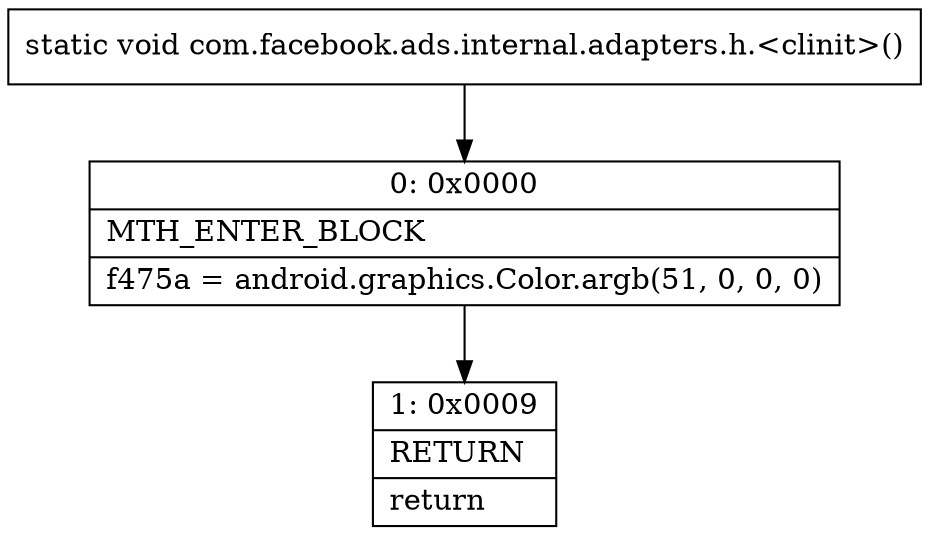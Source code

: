 digraph "CFG forcom.facebook.ads.internal.adapters.h.\<clinit\>()V" {
Node_0 [shape=record,label="{0\:\ 0x0000|MTH_ENTER_BLOCK\l|f475a = android.graphics.Color.argb(51, 0, 0, 0)\l}"];
Node_1 [shape=record,label="{1\:\ 0x0009|RETURN\l|return\l}"];
MethodNode[shape=record,label="{static void com.facebook.ads.internal.adapters.h.\<clinit\>() }"];
MethodNode -> Node_0;
Node_0 -> Node_1;
}

